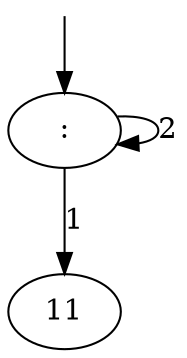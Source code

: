 digraph G {
 "11"
 node [ label = ":" ]; Cons2;

 node [ style = "invis", shape=point ]; Start2;

 Start2 -> Cons2

 edge [ label = 1 ]
 Cons2 -> "11"

 edge [ label = 2 ]
 Cons2 -> Cons2
}
